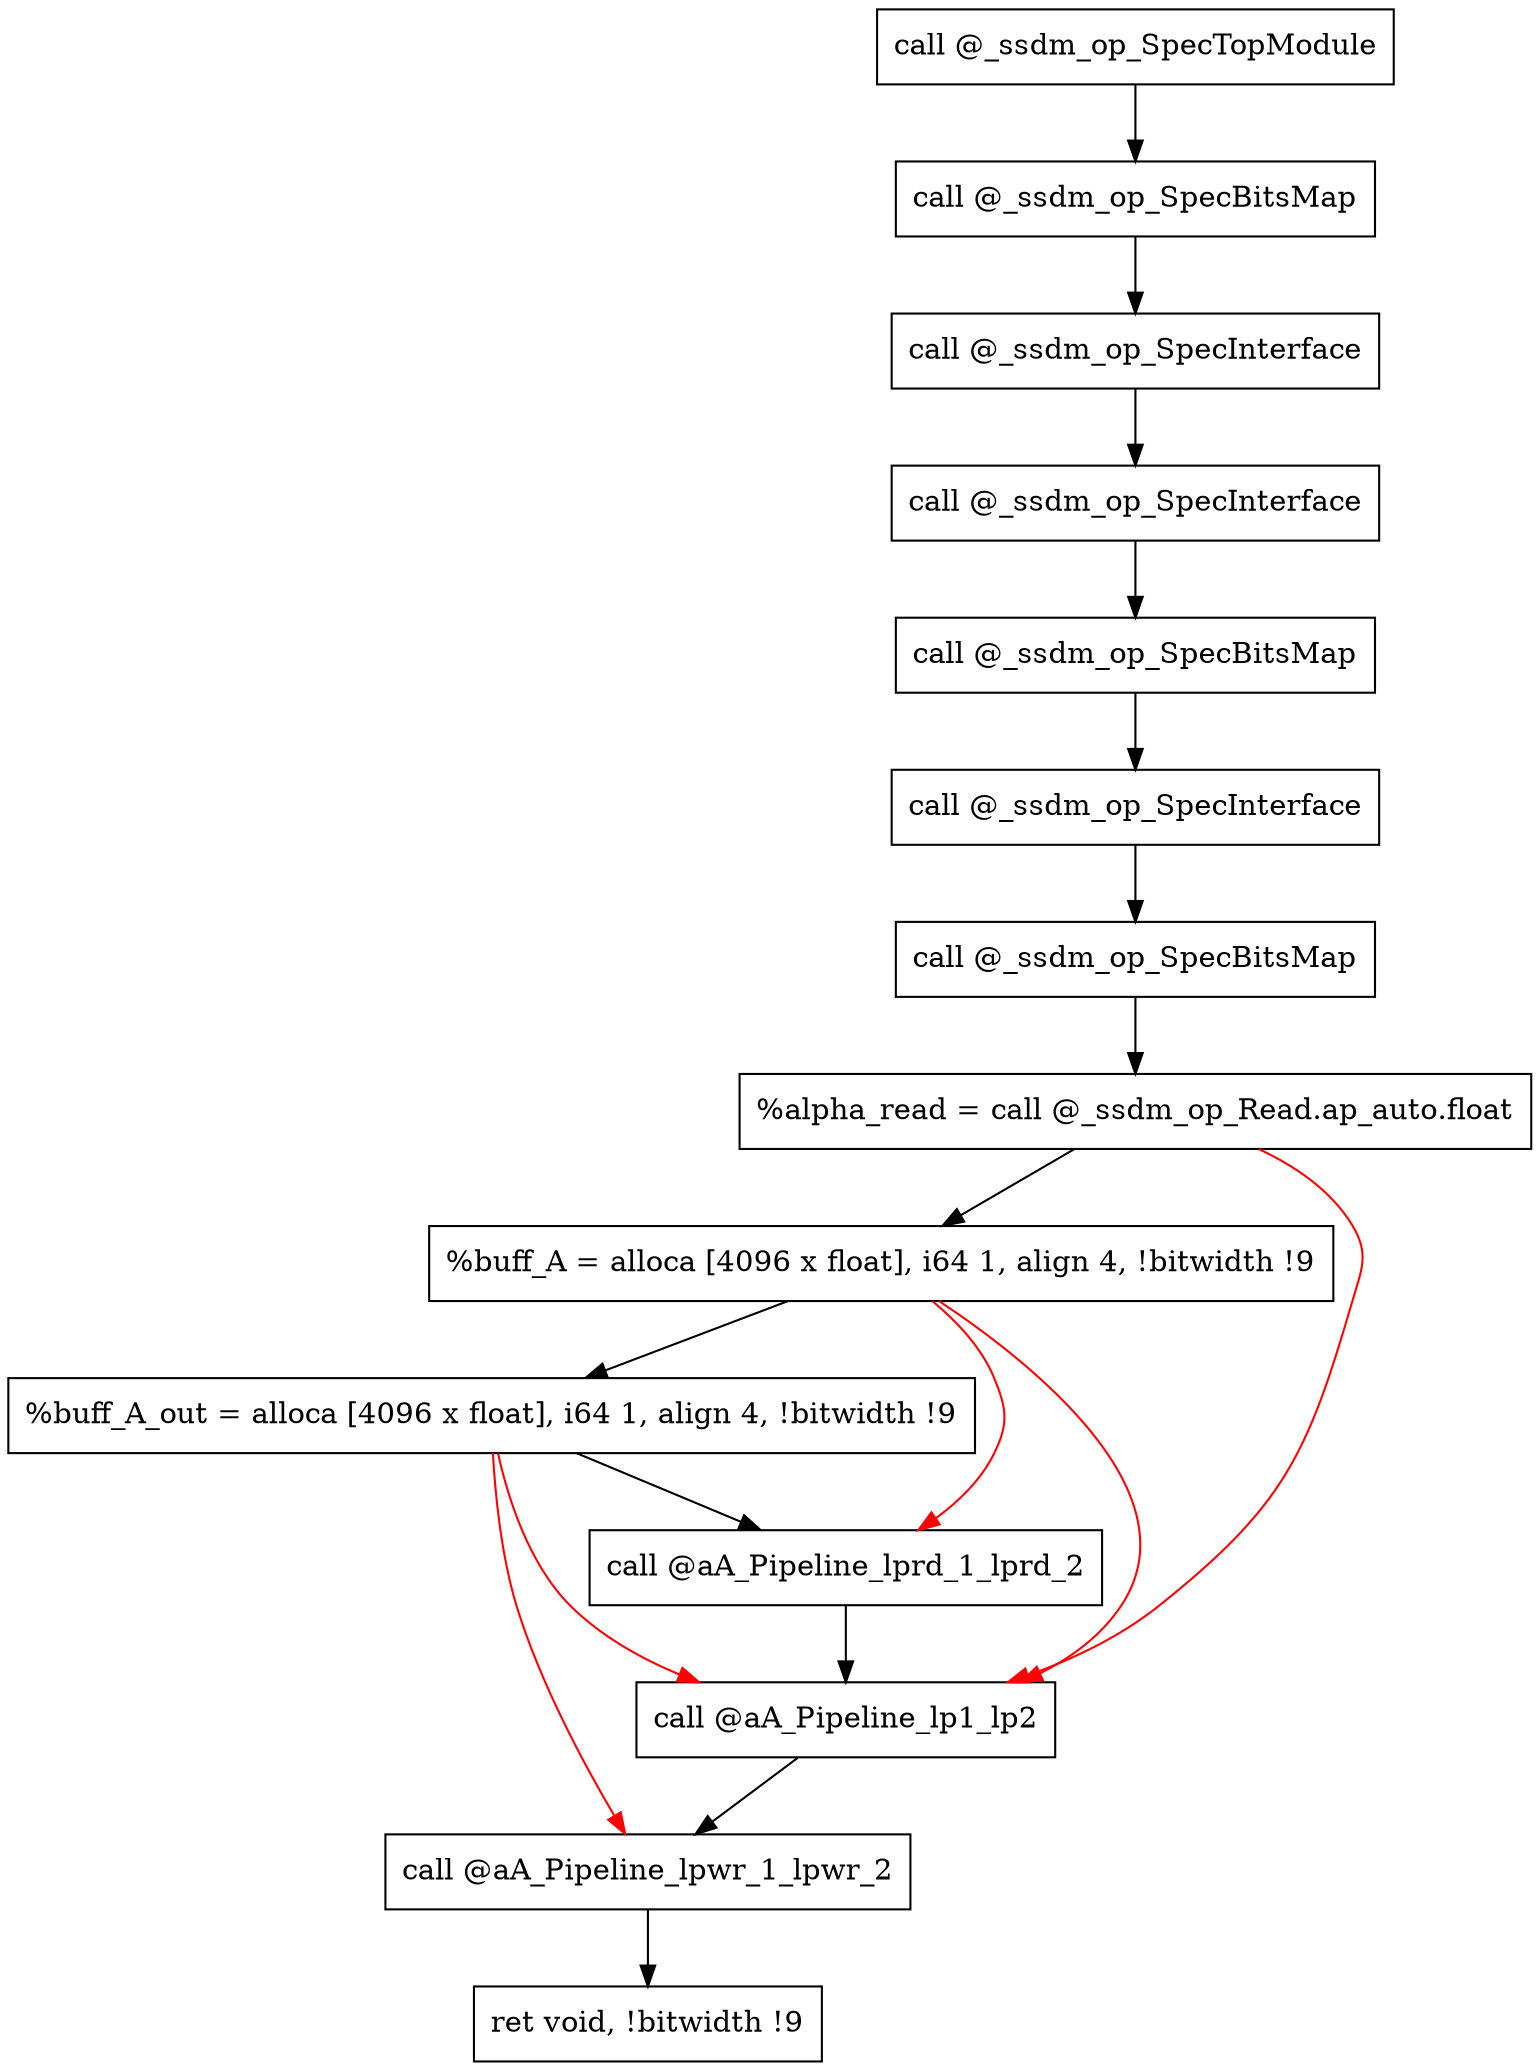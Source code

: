 digraph "DFG for 'aA' function" {
	Node0xab5d890[shape=record, label="call @_ssdm_op_SpecTopModule"];
	Node0xab5da60[shape=record, label="call @_ssdm_op_SpecBitsMap"];
	Node0xab670d0[shape=record, label="call @_ssdm_op_SpecInterface"];
	Node0xab67620[shape=record, label="call @_ssdm_op_SpecInterface"];
	Node0xab67710[shape=record, label="call @_ssdm_op_SpecBitsMap"];
	Node0xab68270[shape=record, label="call @_ssdm_op_SpecInterface"];
	Node0xab68360[shape=record, label="call @_ssdm_op_SpecBitsMap"];
	Node0xab68490[shape=record, label="%alpha_read = call @_ssdm_op_Read.ap_auto.float"];
	Node0xab68560[shape=record, label="  %buff_A = alloca [4096 x float], i64 1, align 4, !bitwidth !9"];
	Node0xab685d0[shape=record, label="  %buff_A_out = alloca [4096 x float], i64 1, align 4, !bitwidth !9"];
	Node0xab68750[shape=record, label="call @aA_Pipeline_lprd_1_lprd_2"];
	Node0xab4f160[shape=record, label="call @aA_Pipeline_lp1_lp2"];
	Node0xab68db0[shape=record, label="call @aA_Pipeline_lpwr_1_lpwr_2"];
	Node0xab690a0[shape=record, label="  ret void, !bitwidth !9"];
	Node0xab5d890 -> Node0xab5da60
	Node0xab5da60 -> Node0xab670d0
	Node0xab670d0 -> Node0xab67620
	Node0xab67620 -> Node0xab67710
	Node0xab67710 -> Node0xab68270
	Node0xab68270 -> Node0xab68360
	Node0xab68360 -> Node0xab68490
	Node0xab68490 -> Node0xab68560
	Node0xab68560 -> Node0xab685d0
	Node0xab685d0 -> Node0xab68750
	Node0xab68750 -> Node0xab4f160
	Node0xab4f160 -> Node0xab68db0
	Node0xab68db0 -> Node0xab690a0
edge [color=red]
	Node0xab68560 -> Node0xab68750
	Node0xab68560 -> Node0xab4f160
	Node0xab685d0 -> Node0xab4f160
	Node0xab68490 -> Node0xab4f160
	Node0xab685d0 -> Node0xab68db0
}
